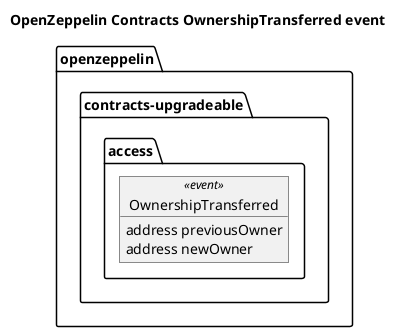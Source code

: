 @startuml OpenZeppelin Contracts OwnershipTransferred event
title OpenZeppelin Contracts OwnershipTransferred event

!startsub OwnershipTransferredEvent
package openzeppelin {
  package contracts-upgradeable {
    package access {
      object OwnershipTransferred<<event>> {
        address previousOwner
        address newOwner
      }
    }
  }
}
!endsub

@enduml